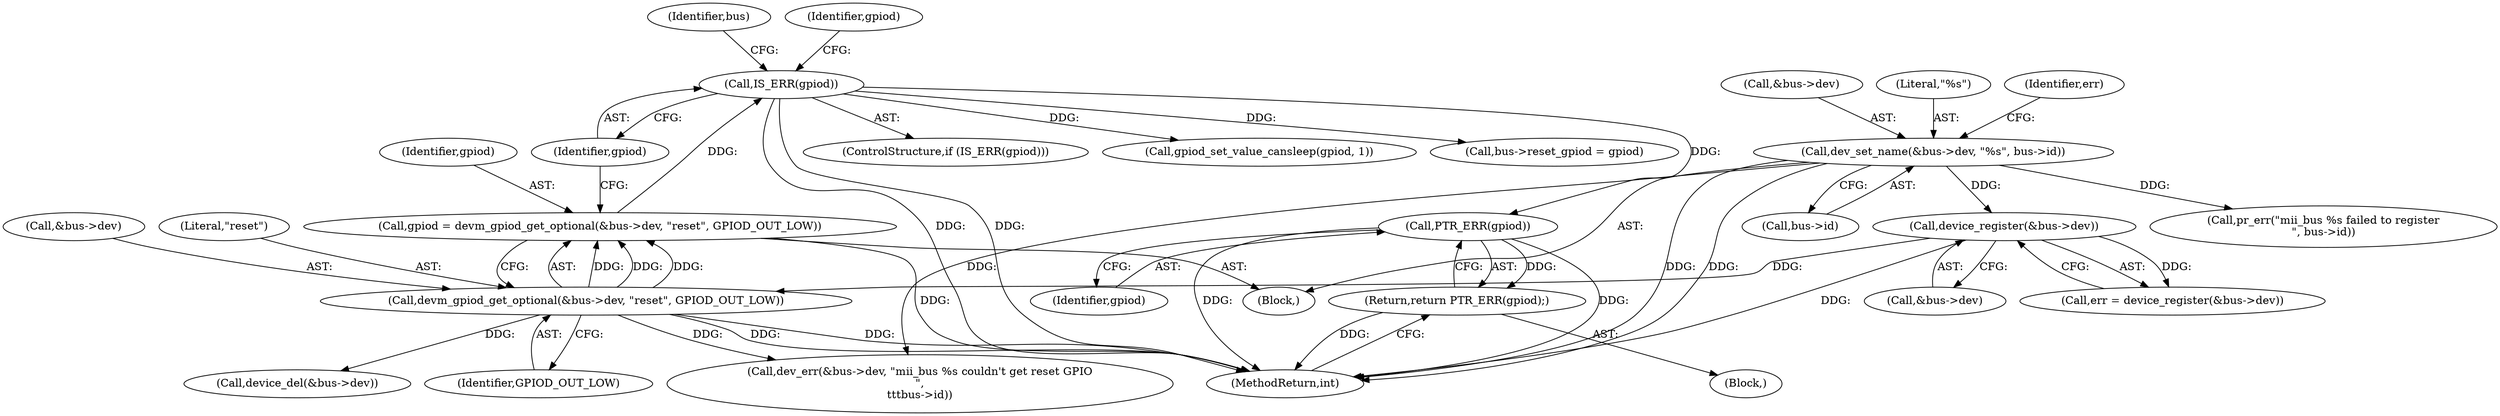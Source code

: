 digraph "0_linux_6ff7b060535e87c2ae14dd8548512abfdda528fb@pointer" {
"1000230" [label="(Call,PTR_ERR(gpiod))"];
"1000212" [label="(Call,IS_ERR(gpiod))"];
"1000202" [label="(Call,gpiod = devm_gpiod_get_optional(&bus->dev, \"reset\", GPIOD_OUT_LOW))"];
"1000204" [label="(Call,devm_gpiod_get_optional(&bus->dev, \"reset\", GPIOD_OUT_LOW))"];
"1000181" [label="(Call,device_register(&bus->dev))"];
"1000170" [label="(Call,dev_set_name(&bus->dev, \"%s\", bus->id))"];
"1000229" [label="(Return,return PTR_ERR(gpiod);)"];
"1000182" [label="(Call,&bus->dev)"];
"1000175" [label="(Literal,\"%s\")"];
"1000345" [label="(Call,device_del(&bus->dev))"];
"1000212" [label="(Call,IS_ERR(gpiod))"];
"1000215" [label="(Call,dev_err(&bus->dev, \"mii_bus %s couldn't get reset GPIO\n\",\n\t\t\tbus->id))"];
"1000180" [label="(Identifier,err)"];
"1000205" [label="(Call,&bus->dev)"];
"1000213" [label="(Identifier,gpiod)"];
"1000204" [label="(Call,devm_gpiod_get_optional(&bus->dev, \"reset\", GPIOD_OUT_LOW))"];
"1000171" [label="(Call,&bus->dev)"];
"1000210" [label="(Identifier,GPIOD_OUT_LOW)"];
"1000189" [label="(Call,pr_err(\"mii_bus %s failed to register\n\", bus->id))"];
"1000214" [label="(Block,)"];
"1000203" [label="(Identifier,gpiod)"];
"1000230" [label="(Call,PTR_ERR(gpiod))"];
"1000211" [label="(ControlStructure,if (IS_ERR(gpiod)))"];
"1000229" [label="(Return,return PTR_ERR(gpiod);)"];
"1000202" [label="(Call,gpiod = devm_gpiod_get_optional(&bus->dev, \"reset\", GPIOD_OUT_LOW))"];
"1000241" [label="(Call,gpiod_set_value_cansleep(gpiod, 1))"];
"1000179" [label="(Call,err = device_register(&bus->dev))"];
"1000176" [label="(Call,bus->id)"];
"1000170" [label="(Call,dev_set_name(&bus->dev, \"%s\", bus->id))"];
"1000231" [label="(Identifier,gpiod)"];
"1000218" [label="(Identifier,bus)"];
"1000234" [label="(Identifier,gpiod)"];
"1000105" [label="(Block,)"];
"1000209" [label="(Literal,\"reset\")"];
"1000352" [label="(MethodReturn,int)"];
"1000236" [label="(Call,bus->reset_gpiod = gpiod)"];
"1000181" [label="(Call,device_register(&bus->dev))"];
"1000230" -> "1000229"  [label="AST: "];
"1000230" -> "1000231"  [label="CFG: "];
"1000231" -> "1000230"  [label="AST: "];
"1000229" -> "1000230"  [label="CFG: "];
"1000230" -> "1000352"  [label="DDG: "];
"1000230" -> "1000352"  [label="DDG: "];
"1000230" -> "1000229"  [label="DDG: "];
"1000212" -> "1000230"  [label="DDG: "];
"1000212" -> "1000211"  [label="AST: "];
"1000212" -> "1000213"  [label="CFG: "];
"1000213" -> "1000212"  [label="AST: "];
"1000218" -> "1000212"  [label="CFG: "];
"1000234" -> "1000212"  [label="CFG: "];
"1000212" -> "1000352"  [label="DDG: "];
"1000212" -> "1000352"  [label="DDG: "];
"1000202" -> "1000212"  [label="DDG: "];
"1000212" -> "1000236"  [label="DDG: "];
"1000212" -> "1000241"  [label="DDG: "];
"1000202" -> "1000105"  [label="AST: "];
"1000202" -> "1000204"  [label="CFG: "];
"1000203" -> "1000202"  [label="AST: "];
"1000204" -> "1000202"  [label="AST: "];
"1000213" -> "1000202"  [label="CFG: "];
"1000202" -> "1000352"  [label="DDG: "];
"1000204" -> "1000202"  [label="DDG: "];
"1000204" -> "1000202"  [label="DDG: "];
"1000204" -> "1000202"  [label="DDG: "];
"1000204" -> "1000210"  [label="CFG: "];
"1000205" -> "1000204"  [label="AST: "];
"1000209" -> "1000204"  [label="AST: "];
"1000210" -> "1000204"  [label="AST: "];
"1000204" -> "1000352"  [label="DDG: "];
"1000204" -> "1000352"  [label="DDG: "];
"1000181" -> "1000204"  [label="DDG: "];
"1000204" -> "1000215"  [label="DDG: "];
"1000204" -> "1000345"  [label="DDG: "];
"1000181" -> "1000179"  [label="AST: "];
"1000181" -> "1000182"  [label="CFG: "];
"1000182" -> "1000181"  [label="AST: "];
"1000179" -> "1000181"  [label="CFG: "];
"1000181" -> "1000352"  [label="DDG: "];
"1000181" -> "1000179"  [label="DDG: "];
"1000170" -> "1000181"  [label="DDG: "];
"1000170" -> "1000105"  [label="AST: "];
"1000170" -> "1000176"  [label="CFG: "];
"1000171" -> "1000170"  [label="AST: "];
"1000175" -> "1000170"  [label="AST: "];
"1000176" -> "1000170"  [label="AST: "];
"1000180" -> "1000170"  [label="CFG: "];
"1000170" -> "1000352"  [label="DDG: "];
"1000170" -> "1000352"  [label="DDG: "];
"1000170" -> "1000189"  [label="DDG: "];
"1000170" -> "1000215"  [label="DDG: "];
"1000229" -> "1000214"  [label="AST: "];
"1000352" -> "1000229"  [label="CFG: "];
"1000229" -> "1000352"  [label="DDG: "];
}
